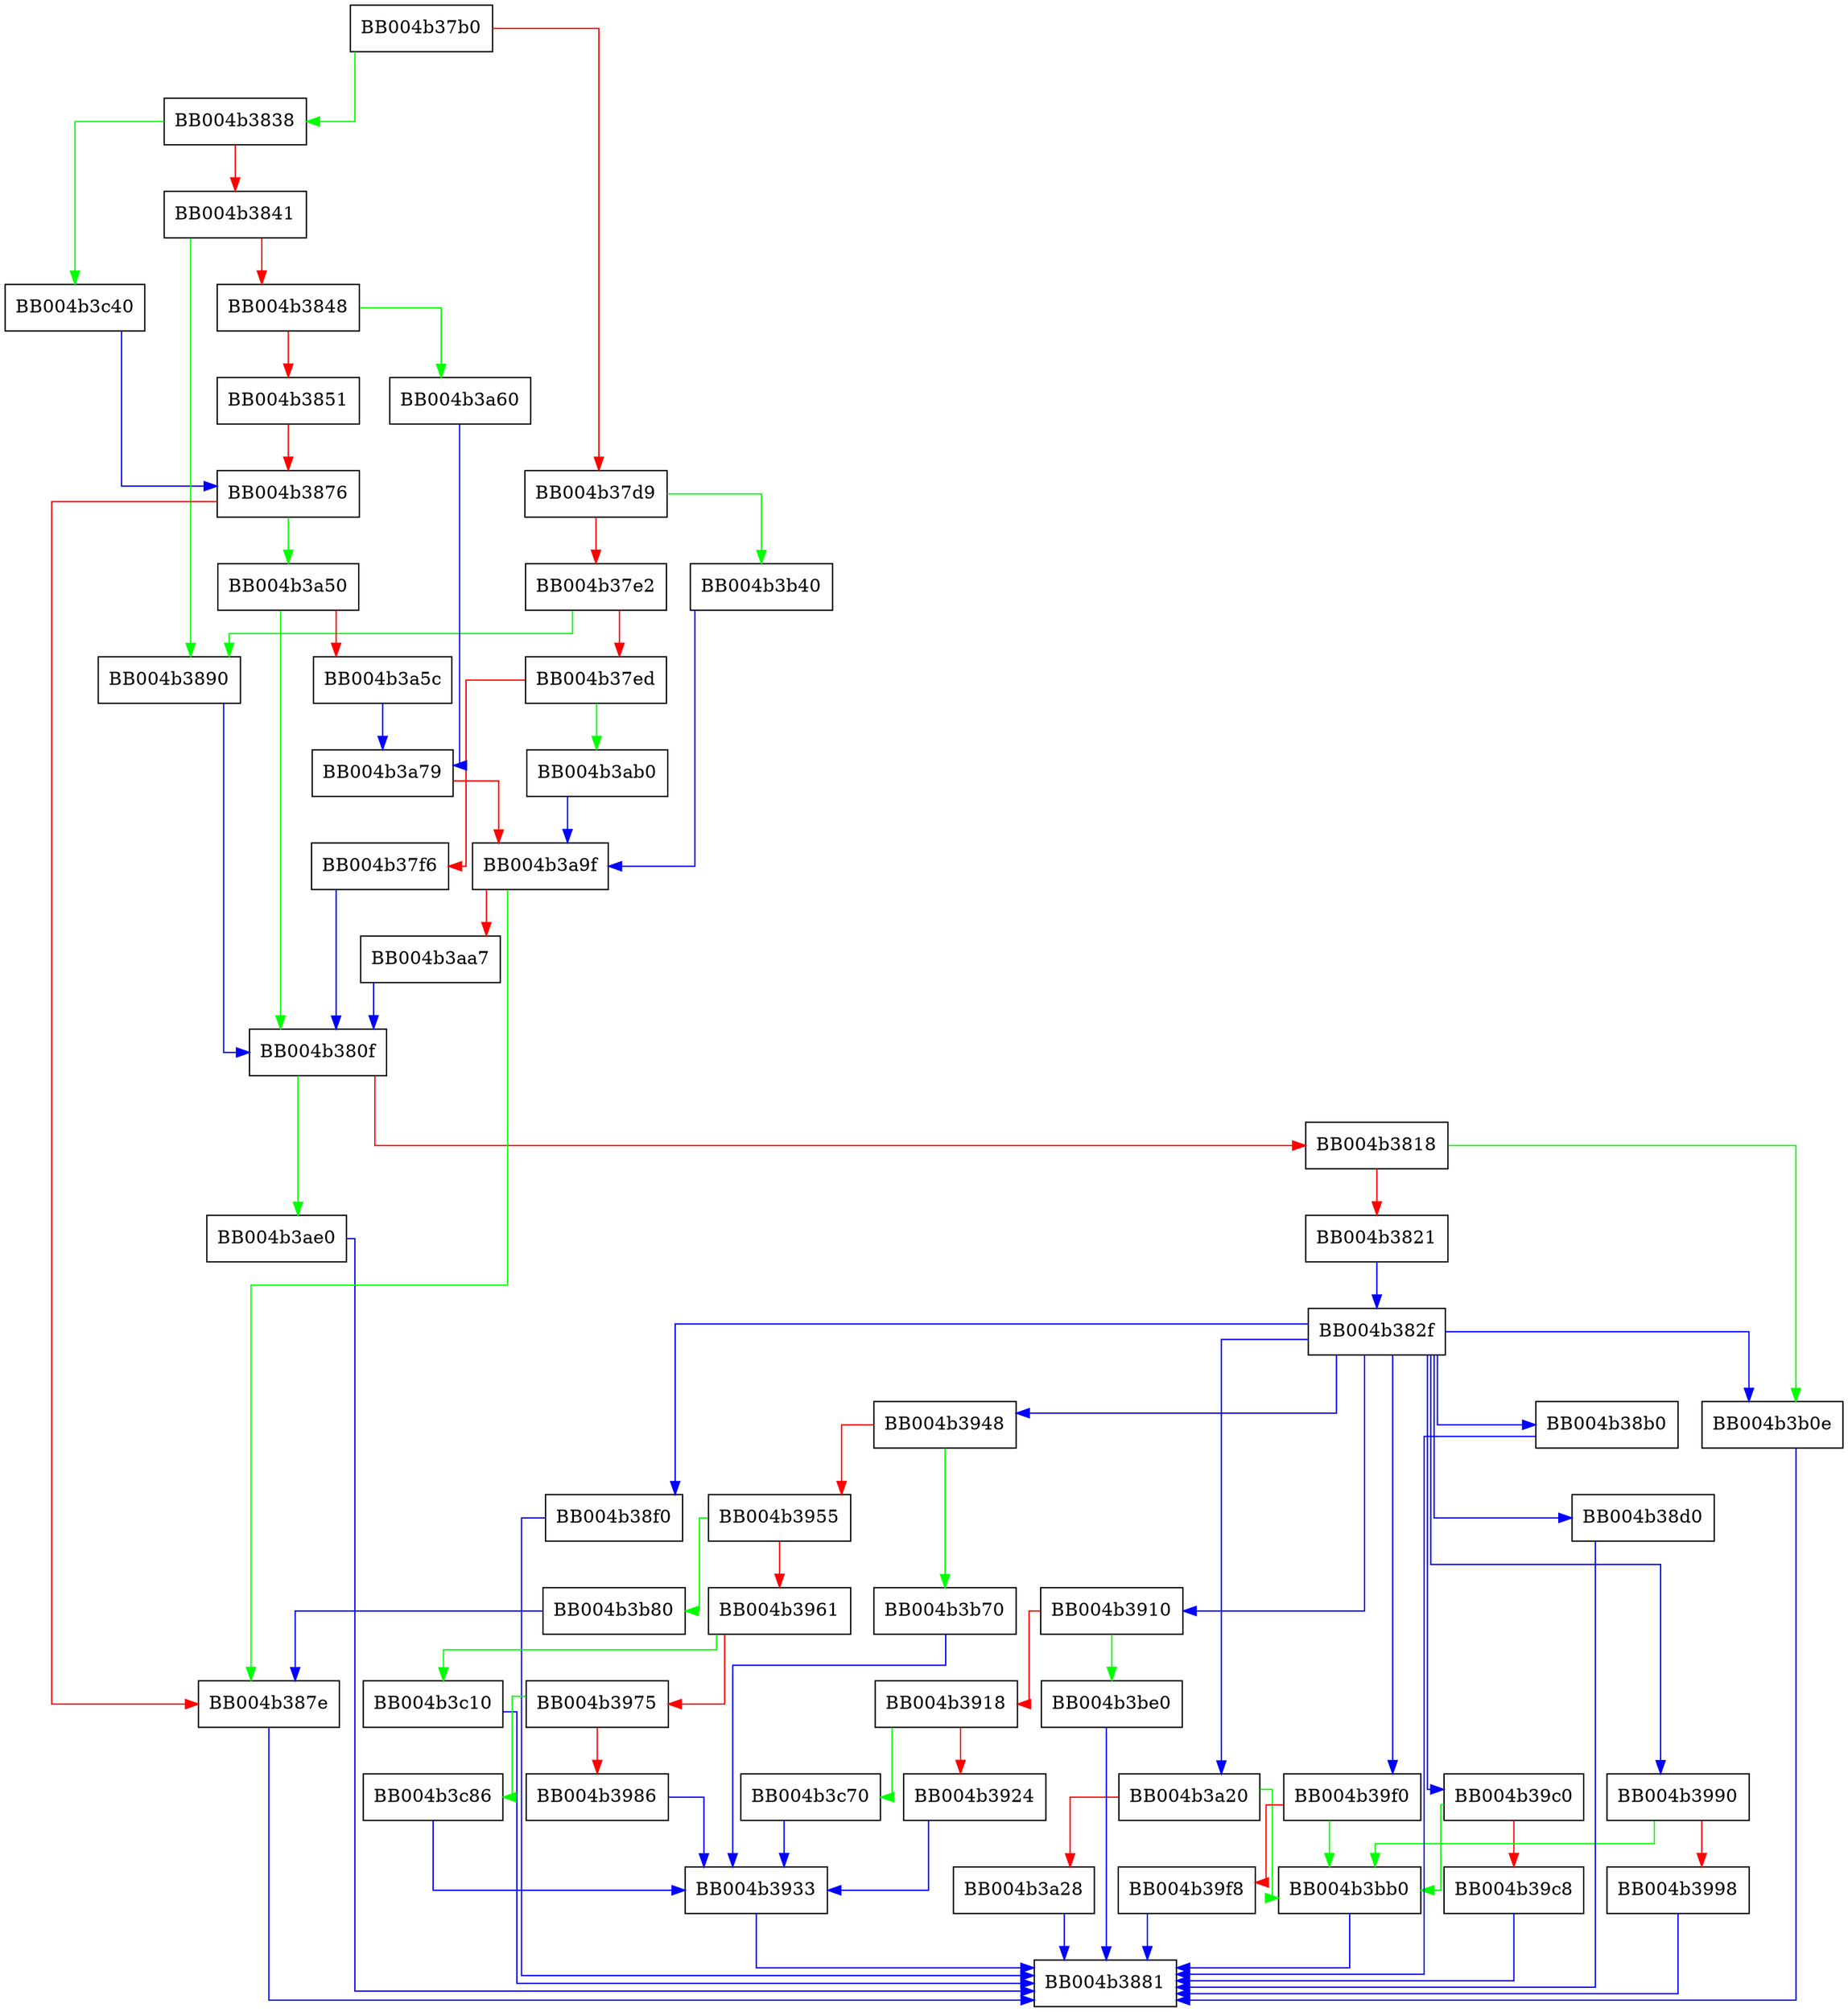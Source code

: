 digraph ossl_quic_get_value_uint {
  node [shape="box"];
  graph [splines=ortho];
  BB004b37b0 -> BB004b3838 [color="green"];
  BB004b37b0 -> BB004b37d9 [color="red"];
  BB004b37d9 -> BB004b3b40 [color="green"];
  BB004b37d9 -> BB004b37e2 [color="red"];
  BB004b37e2 -> BB004b3890 [color="green"];
  BB004b37e2 -> BB004b37ed [color="red"];
  BB004b37ed -> BB004b3ab0 [color="green"];
  BB004b37ed -> BB004b37f6 [color="red"];
  BB004b37f6 -> BB004b380f [color="blue"];
  BB004b380f -> BB004b3ae0 [color="green"];
  BB004b380f -> BB004b3818 [color="red"];
  BB004b3818 -> BB004b3b0e [color="green"];
  BB004b3818 -> BB004b3821 [color="red"];
  BB004b3821 -> BB004b382f [color="blue"];
  BB004b382f -> BB004b3b0e [color="blue"];
  BB004b382f -> BB004b3a20 [color="blue"];
  BB004b382f -> BB004b39f0 [color="blue"];
  BB004b382f -> BB004b39c0 [color="blue"];
  BB004b382f -> BB004b3990 [color="blue"];
  BB004b382f -> BB004b3948 [color="blue"];
  BB004b382f -> BB004b3910 [color="blue"];
  BB004b382f -> BB004b38f0 [color="blue"];
  BB004b382f -> BB004b38d0 [color="blue"];
  BB004b382f -> BB004b38b0 [color="blue"];
  BB004b3838 -> BB004b3c40 [color="green"];
  BB004b3838 -> BB004b3841 [color="red"];
  BB004b3841 -> BB004b3890 [color="green"];
  BB004b3841 -> BB004b3848 [color="red"];
  BB004b3848 -> BB004b3a60 [color="green"];
  BB004b3848 -> BB004b3851 [color="red"];
  BB004b3851 -> BB004b3876 [color="red"];
  BB004b3876 -> BB004b3a50 [color="green"];
  BB004b3876 -> BB004b387e [color="red"];
  BB004b387e -> BB004b3881 [color="blue"];
  BB004b3890 -> BB004b380f [color="blue"];
  BB004b38b0 -> BB004b3881 [color="blue"];
  BB004b38d0 -> BB004b3881 [color="blue"];
  BB004b38f0 -> BB004b3881 [color="blue"];
  BB004b3910 -> BB004b3be0 [color="green"];
  BB004b3910 -> BB004b3918 [color="red"];
  BB004b3918 -> BB004b3c70 [color="green"];
  BB004b3918 -> BB004b3924 [color="red"];
  BB004b3924 -> BB004b3933 [color="blue"];
  BB004b3933 -> BB004b3881 [color="blue"];
  BB004b3948 -> BB004b3b70 [color="green"];
  BB004b3948 -> BB004b3955 [color="red"];
  BB004b3955 -> BB004b3b80 [color="green"];
  BB004b3955 -> BB004b3961 [color="red"];
  BB004b3961 -> BB004b3c10 [color="green"];
  BB004b3961 -> BB004b3975 [color="red"];
  BB004b3975 -> BB004b3c86 [color="green"];
  BB004b3975 -> BB004b3986 [color="red"];
  BB004b3986 -> BB004b3933 [color="blue"];
  BB004b3990 -> BB004b3bb0 [color="green"];
  BB004b3990 -> BB004b3998 [color="red"];
  BB004b3998 -> BB004b3881 [color="blue"];
  BB004b39c0 -> BB004b3bb0 [color="green"];
  BB004b39c0 -> BB004b39c8 [color="red"];
  BB004b39c8 -> BB004b3881 [color="blue"];
  BB004b39f0 -> BB004b3bb0 [color="green"];
  BB004b39f0 -> BB004b39f8 [color="red"];
  BB004b39f8 -> BB004b3881 [color="blue"];
  BB004b3a20 -> BB004b3bb0 [color="green"];
  BB004b3a20 -> BB004b3a28 [color="red"];
  BB004b3a28 -> BB004b3881 [color="blue"];
  BB004b3a50 -> BB004b380f [color="green"];
  BB004b3a50 -> BB004b3a5c [color="red"];
  BB004b3a5c -> BB004b3a79 [color="blue"];
  BB004b3a60 -> BB004b3a79 [color="blue"];
  BB004b3a79 -> BB004b3a9f [color="red"];
  BB004b3a9f -> BB004b387e [color="green"];
  BB004b3a9f -> BB004b3aa7 [color="red"];
  BB004b3aa7 -> BB004b380f [color="blue"];
  BB004b3ab0 -> BB004b3a9f [color="blue"];
  BB004b3ae0 -> BB004b3881 [color="blue"];
  BB004b3b0e -> BB004b3881 [color="blue"];
  BB004b3b40 -> BB004b3a9f [color="blue"];
  BB004b3b70 -> BB004b3933 [color="blue"];
  BB004b3b80 -> BB004b387e [color="blue"];
  BB004b3bb0 -> BB004b3881 [color="blue"];
  BB004b3be0 -> BB004b3881 [color="blue"];
  BB004b3c10 -> BB004b3881 [color="blue"];
  BB004b3c40 -> BB004b3876 [color="blue"];
  BB004b3c70 -> BB004b3933 [color="blue"];
  BB004b3c86 -> BB004b3933 [color="blue"];
}